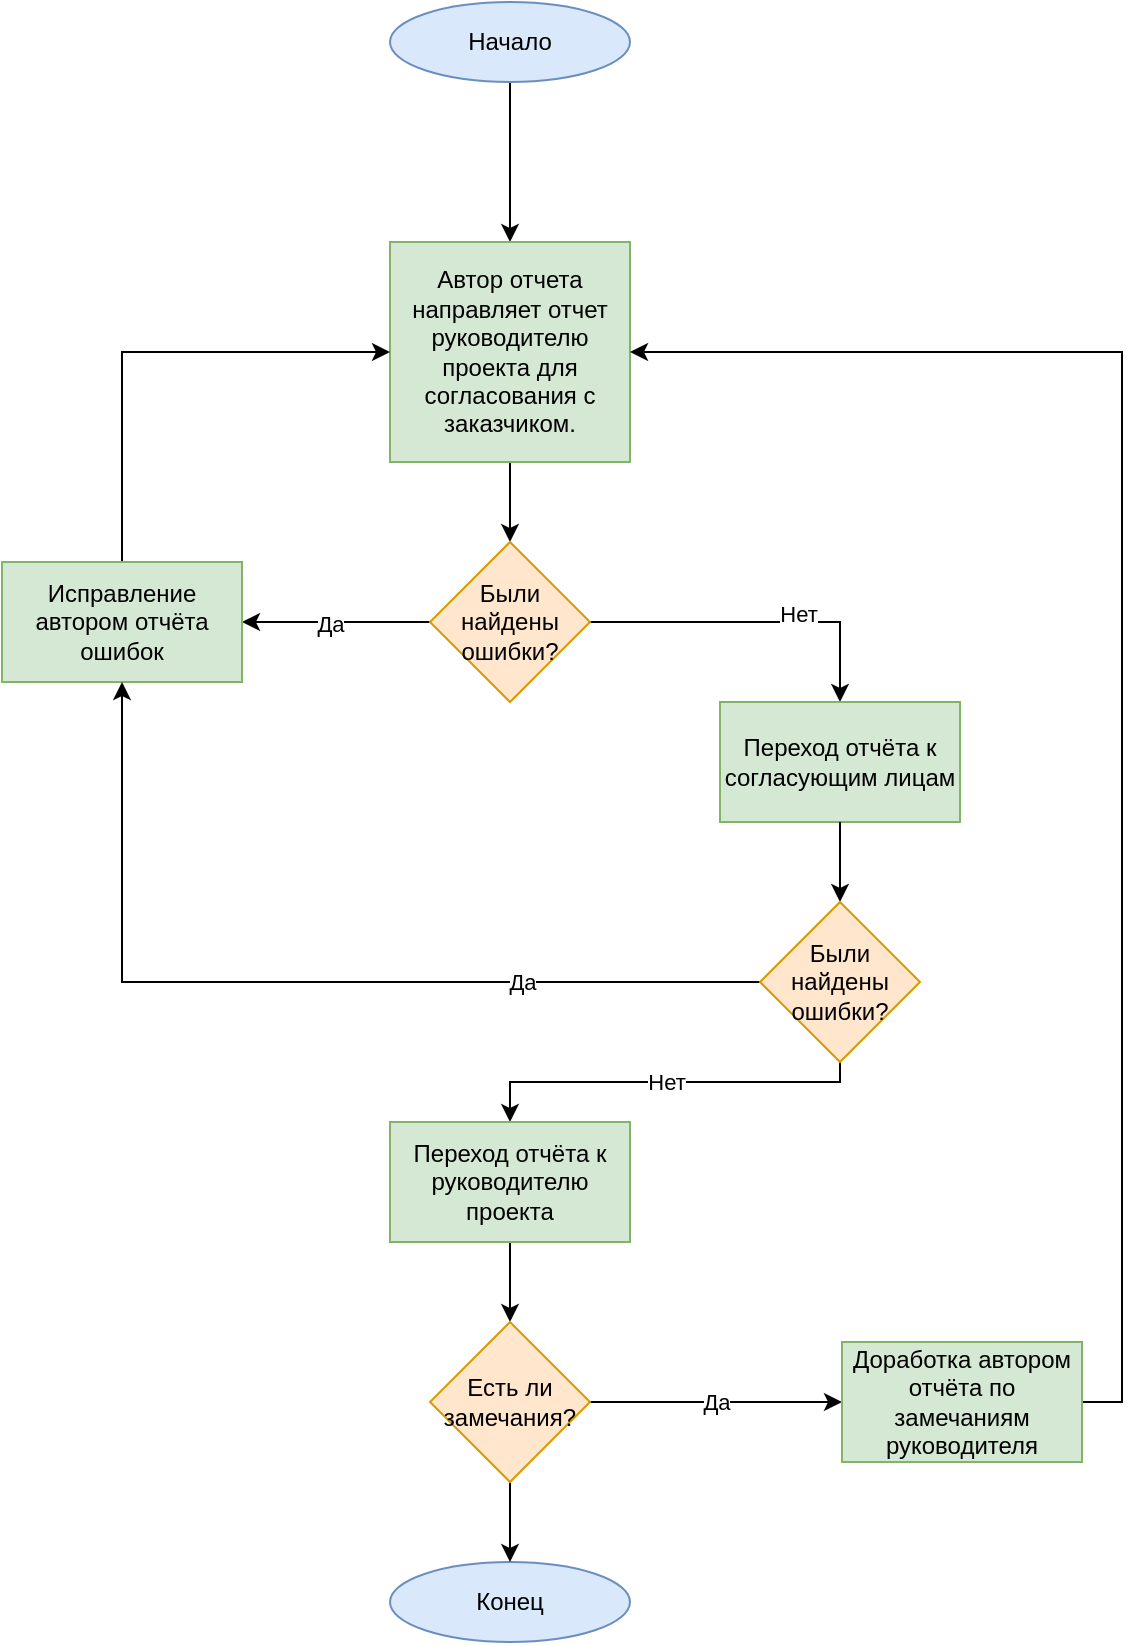 <mxfile version="21.7.5" type="device">
  <diagram name="Страница — 1" id="2GaZIY0xn27ctpKgqx-A">
    <mxGraphModel dx="1005" dy="681" grid="1" gridSize="10" guides="1" tooltips="1" connect="1" arrows="1" fold="1" page="1" pageScale="1" pageWidth="827" pageHeight="1169" math="0" shadow="0">
      <root>
        <mxCell id="0" />
        <mxCell id="1" parent="0" />
        <mxCell id="_NTmYN65szDai1d6A9IO-5" value="" style="edgeStyle=orthogonalEdgeStyle;rounded=0;orthogonalLoop=1;jettySize=auto;html=1;" parent="1" source="_NTmYN65szDai1d6A9IO-3" target="_NTmYN65szDai1d6A9IO-4" edge="1">
          <mxGeometry relative="1" as="geometry" />
        </mxCell>
        <mxCell id="_NTmYN65szDai1d6A9IO-3" value="Начало" style="ellipse;whiteSpace=wrap;html=1;fillColor=#dae8fc;strokeColor=#6c8ebf;" parent="1" vertex="1">
          <mxGeometry x="354" y="40" width="120" height="40" as="geometry" />
        </mxCell>
        <mxCell id="Wf8Heb1XohA_fjcVxezP-1" value="" style="edgeStyle=orthogonalEdgeStyle;rounded=0;orthogonalLoop=1;jettySize=auto;html=1;" edge="1" parent="1" source="_NTmYN65szDai1d6A9IO-4" target="_NTmYN65szDai1d6A9IO-6">
          <mxGeometry relative="1" as="geometry" />
        </mxCell>
        <mxCell id="_NTmYN65szDai1d6A9IO-4" value="Автор отчета направляет отчет руководителю проекта для согласования с заказчиком." style="rounded=0;whiteSpace=wrap;html=1;fillColor=#d5e8d4;strokeColor=#82b366;" parent="1" vertex="1">
          <mxGeometry x="354" y="160" width="120" height="110" as="geometry" />
        </mxCell>
        <mxCell id="_NTmYN65szDai1d6A9IO-11" style="edgeStyle=orthogonalEdgeStyle;rounded=0;orthogonalLoop=1;jettySize=auto;html=1;exitX=0;exitY=0.5;exitDx=0;exitDy=0;entryX=1;entryY=0.5;entryDx=0;entryDy=0;" parent="1" source="_NTmYN65szDai1d6A9IO-6" target="_NTmYN65szDai1d6A9IO-10" edge="1">
          <mxGeometry relative="1" as="geometry" />
        </mxCell>
        <mxCell id="_NTmYN65szDai1d6A9IO-13" value="Да" style="edgeLabel;html=1;align=center;verticalAlign=middle;resizable=0;points=[];" parent="_NTmYN65szDai1d6A9IO-11" vertex="1" connectable="0">
          <mxGeometry x="0.065" y="1" relative="1" as="geometry">
            <mxPoint as="offset" />
          </mxGeometry>
        </mxCell>
        <mxCell id="_NTmYN65szDai1d6A9IO-12" style="edgeStyle=orthogonalEdgeStyle;rounded=0;orthogonalLoop=1;jettySize=auto;html=1;exitX=1;exitY=0.5;exitDx=0;exitDy=0;entryX=0.5;entryY=0;entryDx=0;entryDy=0;" parent="1" source="_NTmYN65szDai1d6A9IO-6" target="_NTmYN65szDai1d6A9IO-9" edge="1">
          <mxGeometry relative="1" as="geometry" />
        </mxCell>
        <mxCell id="_NTmYN65szDai1d6A9IO-14" value="Нет" style="edgeLabel;html=1;align=center;verticalAlign=middle;resizable=0;points=[];" parent="_NTmYN65szDai1d6A9IO-12" vertex="1" connectable="0">
          <mxGeometry x="0.261" y="4" relative="1" as="geometry">
            <mxPoint as="offset" />
          </mxGeometry>
        </mxCell>
        <mxCell id="_NTmYN65szDai1d6A9IO-6" value="Были найдены ошибки?" style="rhombus;whiteSpace=wrap;html=1;fillColor=#ffe6cc;strokeColor=#d79b00;" parent="1" vertex="1">
          <mxGeometry x="374" y="310" width="80" height="80" as="geometry" />
        </mxCell>
        <mxCell id="_NTmYN65szDai1d6A9IO-9" value="Переход отчёта к согласующим лицам" style="rounded=0;whiteSpace=wrap;html=1;fillColor=#d5e8d4;strokeColor=#82b366;" parent="1" vertex="1">
          <mxGeometry x="519" y="390" width="120" height="60" as="geometry" />
        </mxCell>
        <mxCell id="Wf8Heb1XohA_fjcVxezP-2" style="edgeStyle=orthogonalEdgeStyle;rounded=0;orthogonalLoop=1;jettySize=auto;html=1;exitX=0.5;exitY=0;exitDx=0;exitDy=0;entryX=0;entryY=0.5;entryDx=0;entryDy=0;" edge="1" parent="1" source="_NTmYN65szDai1d6A9IO-10" target="_NTmYN65szDai1d6A9IO-4">
          <mxGeometry relative="1" as="geometry" />
        </mxCell>
        <mxCell id="_NTmYN65szDai1d6A9IO-10" value="Исправление автором отчёта ошибок" style="rounded=0;whiteSpace=wrap;html=1;fillColor=#d5e8d4;strokeColor=#82b366;" parent="1" vertex="1">
          <mxGeometry x="160" y="320" width="120" height="60" as="geometry" />
        </mxCell>
        <mxCell id="_NTmYN65szDai1d6A9IO-19" value="Конец" style="ellipse;whiteSpace=wrap;html=1;fillColor=#dae8fc;strokeColor=#6c8ebf;" parent="1" vertex="1">
          <mxGeometry x="354" y="820" width="120" height="40" as="geometry" />
        </mxCell>
        <mxCell id="Wf8Heb1XohA_fjcVxezP-9" value="" style="edgeStyle=orthogonalEdgeStyle;rounded=0;orthogonalLoop=1;jettySize=auto;html=1;exitX=0.5;exitY=1;exitDx=0;exitDy=0;entryX=0.5;entryY=0;entryDx=0;entryDy=0;" edge="1" parent="1" target="Wf8Heb1XohA_fjcVxezP-10" source="_NTmYN65szDai1d6A9IO-9">
          <mxGeometry relative="1" as="geometry">
            <mxPoint x="580" y="450" as="sourcePoint" />
          </mxGeometry>
        </mxCell>
        <mxCell id="Wf8Heb1XohA_fjcVxezP-11" style="edgeStyle=orthogonalEdgeStyle;rounded=0;orthogonalLoop=1;jettySize=auto;html=1;exitX=0;exitY=0.5;exitDx=0;exitDy=0;entryX=0.5;entryY=1;entryDx=0;entryDy=0;" edge="1" parent="1" source="Wf8Heb1XohA_fjcVxezP-10" target="_NTmYN65szDai1d6A9IO-10">
          <mxGeometry relative="1" as="geometry" />
        </mxCell>
        <mxCell id="Wf8Heb1XohA_fjcVxezP-12" value="Да" style="edgeLabel;html=1;align=center;verticalAlign=middle;resizable=0;points=[];" vertex="1" connectable="0" parent="Wf8Heb1XohA_fjcVxezP-11">
          <mxGeometry x="-0.492" relative="1" as="geometry">
            <mxPoint as="offset" />
          </mxGeometry>
        </mxCell>
        <mxCell id="Wf8Heb1XohA_fjcVxezP-16" value="Нет" style="edgeStyle=orthogonalEdgeStyle;rounded=0;orthogonalLoop=1;jettySize=auto;html=1;exitX=0.5;exitY=1;exitDx=0;exitDy=0;entryX=0.5;entryY=0;entryDx=0;entryDy=0;" edge="1" parent="1" source="Wf8Heb1XohA_fjcVxezP-10" target="Wf8Heb1XohA_fjcVxezP-15">
          <mxGeometry relative="1" as="geometry">
            <Array as="points">
              <mxPoint x="579" y="580" />
              <mxPoint x="414" y="580" />
            </Array>
          </mxGeometry>
        </mxCell>
        <mxCell id="Wf8Heb1XohA_fjcVxezP-10" value="Были найдены ошибки?" style="rhombus;whiteSpace=wrap;html=1;fillColor=#ffe6cc;strokeColor=#d79b00;" vertex="1" parent="1">
          <mxGeometry x="539" y="490" width="80" height="80" as="geometry" />
        </mxCell>
        <mxCell id="Wf8Heb1XohA_fjcVxezP-21" style="edgeStyle=orthogonalEdgeStyle;rounded=0;orthogonalLoop=1;jettySize=auto;html=1;exitX=0.5;exitY=1;exitDx=0;exitDy=0;entryX=0.5;entryY=0;entryDx=0;entryDy=0;" edge="1" parent="1" source="Wf8Heb1XohA_fjcVxezP-15" target="Wf8Heb1XohA_fjcVxezP-17">
          <mxGeometry relative="1" as="geometry" />
        </mxCell>
        <mxCell id="Wf8Heb1XohA_fjcVxezP-15" value="Переход отчёта к руководителю проекта" style="rounded=0;whiteSpace=wrap;html=1;fillColor=#d5e8d4;strokeColor=#82b366;" vertex="1" parent="1">
          <mxGeometry x="354" y="600" width="120" height="60" as="geometry" />
        </mxCell>
        <mxCell id="Wf8Heb1XohA_fjcVxezP-19" value="Да" style="edgeStyle=orthogonalEdgeStyle;rounded=0;orthogonalLoop=1;jettySize=auto;html=1;exitX=1;exitY=0.5;exitDx=0;exitDy=0;entryX=0;entryY=0.5;entryDx=0;entryDy=0;" edge="1" parent="1" source="Wf8Heb1XohA_fjcVxezP-17" target="Wf8Heb1XohA_fjcVxezP-18">
          <mxGeometry relative="1" as="geometry" />
        </mxCell>
        <mxCell id="Wf8Heb1XohA_fjcVxezP-22" style="edgeStyle=orthogonalEdgeStyle;rounded=0;orthogonalLoop=1;jettySize=auto;html=1;exitX=0.5;exitY=1;exitDx=0;exitDy=0;entryX=0.5;entryY=0;entryDx=0;entryDy=0;" edge="1" parent="1" source="Wf8Heb1XohA_fjcVxezP-17" target="_NTmYN65szDai1d6A9IO-19">
          <mxGeometry relative="1" as="geometry" />
        </mxCell>
        <mxCell id="Wf8Heb1XohA_fjcVxezP-17" value="Есть ли замечания?" style="rhombus;whiteSpace=wrap;html=1;fillColor=#ffe6cc;strokeColor=#d79b00;" vertex="1" parent="1">
          <mxGeometry x="374" y="700" width="80" height="80" as="geometry" />
        </mxCell>
        <mxCell id="Wf8Heb1XohA_fjcVxezP-20" style="edgeStyle=orthogonalEdgeStyle;rounded=0;orthogonalLoop=1;jettySize=auto;html=1;exitX=1;exitY=0.5;exitDx=0;exitDy=0;entryX=1;entryY=0.5;entryDx=0;entryDy=0;" edge="1" parent="1" source="Wf8Heb1XohA_fjcVxezP-18" target="_NTmYN65szDai1d6A9IO-4">
          <mxGeometry relative="1" as="geometry" />
        </mxCell>
        <mxCell id="Wf8Heb1XohA_fjcVxezP-18" value="Доработка автором отчёта по замечаниям руководителя" style="rounded=0;whiteSpace=wrap;html=1;fillColor=#d5e8d4;strokeColor=#82b366;" vertex="1" parent="1">
          <mxGeometry x="580" y="710" width="120" height="60" as="geometry" />
        </mxCell>
      </root>
    </mxGraphModel>
  </diagram>
</mxfile>

